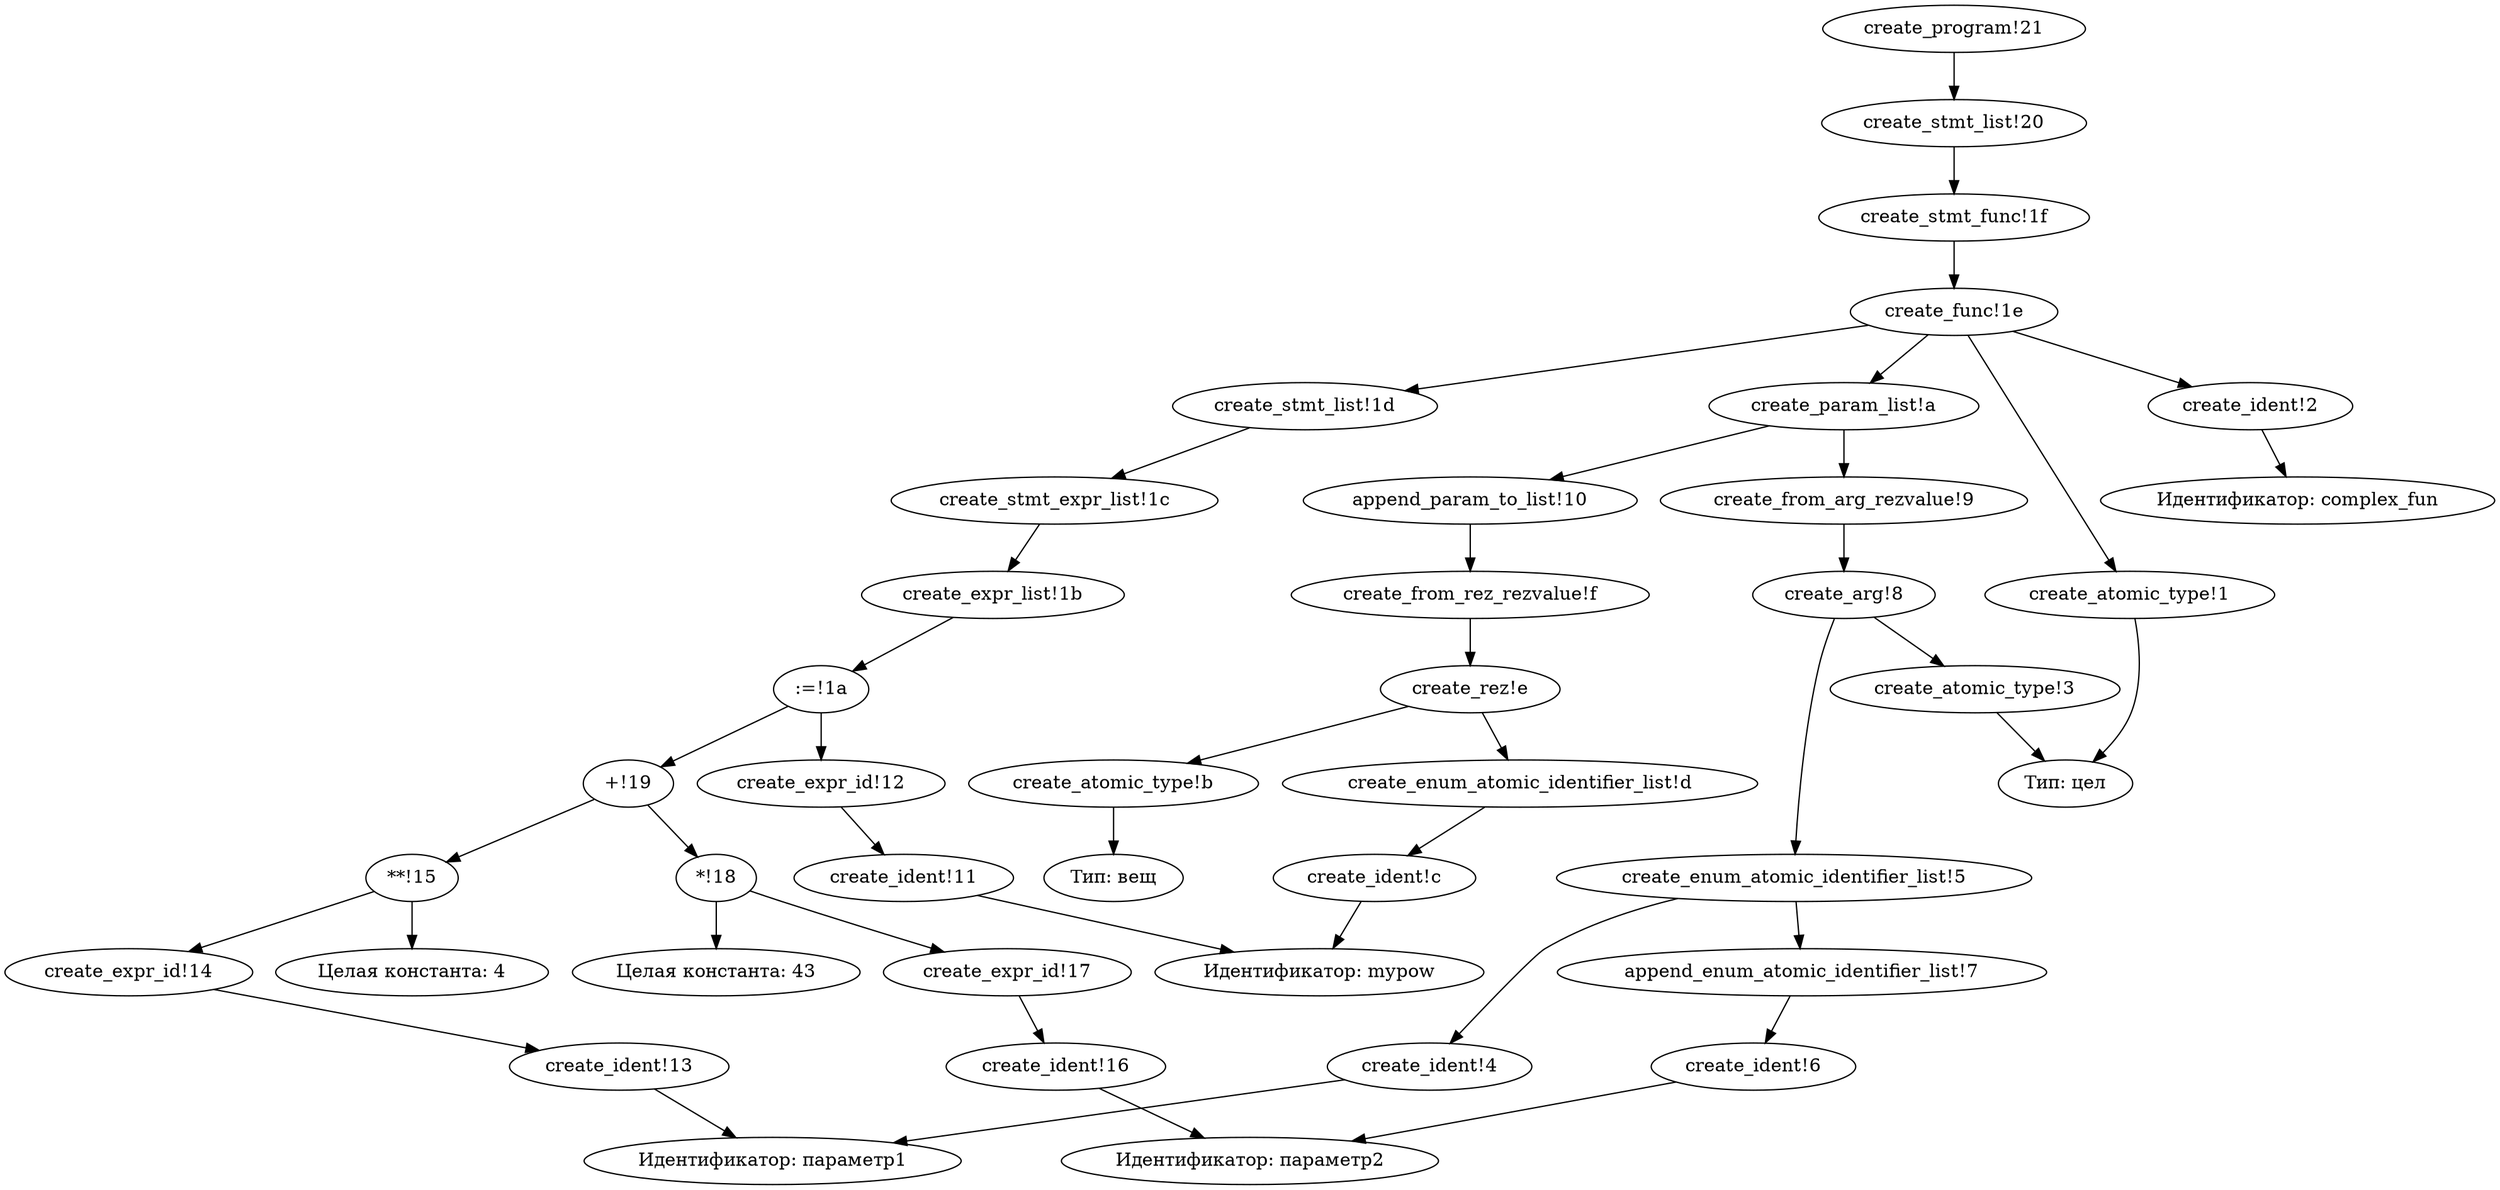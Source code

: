 digraph KumirTree {
"create_atomic_type!1" -> "Тип: цел";
"create_ident!2" -> "Идентификатор: complex_fun";
"create_atomic_type!3" -> "Тип: цел";
"create_ident!4" -> "Идентификатор: параметр1";
"create_enum_atomic_identifier_list!5" -> "create_ident!4";
"create_ident!6" -> "Идентификатор: параметр2";
"create_enum_atomic_identifier_list!5" -> "append_enum_atomic_identifier_list!7";
"append_enum_atomic_identifier_list!7" -> "create_ident!6";
"create_arg!8" -> "create_atomic_type!3";
"create_arg!8" -> "create_enum_atomic_identifier_list!5";
"create_from_arg_rezvalue!9" -> "create_arg!8";
"create_param_list!a" -> "create_from_arg_rezvalue!9";
"create_atomic_type!b" -> "Тип: вещ";
"create_ident!c" -> "Идентификатор: mypow";
"create_enum_atomic_identifier_list!d" -> "create_ident!c";
"create_rez!e" -> "create_atomic_type!b";
"create_rez!e" -> "create_enum_atomic_identifier_list!d";
"create_from_rez_rezvalue!f" -> "create_rez!e";
"create_param_list!a" -> "append_param_to_list!10";
"append_param_to_list!10" -> "create_from_rez_rezvalue!f";
"create_ident!11" -> "Идентификатор: mypow";
"create_expr_id!12" -> "create_ident!11";
"create_ident!13" -> "Идентификатор: параметр1";
"create_expr_id!14" -> "create_ident!13";
"**!15" -> "create_expr_id!14";
"**!15" -> "Целая константа: 4";
"create_ident!16" -> "Идентификатор: параметр2";
"create_expr_id!17" -> "create_ident!16";
"*!18" -> "create_expr_id!17";
"*!18" -> "Целая константа: 43";
"+!19" -> "**!15";
"+!19" -> "*!18";
":=!1a" -> "create_expr_id!12";
":=!1a" -> "+!19";
"create_expr_list!1b" -> ":=!1a";
"create_stmt_expr_list!1c" -> "create_expr_list!1b";
"create_stmt_list!1d" -> "create_stmt_expr_list!1c";
"create_func!1e" -> "create_atomic_type!1";
"create_func!1e" -> "create_ident!2";
"create_func!1e" -> "create_param_list!a";
"create_func!1e" -> "create_stmt_list!1d";
"create_stmt_func!1f" -> "create_func!1e";
"create_stmt_list!20" -> "create_stmt_func!1f";
"create_program!21" -> "create_stmt_list!20";
 } 